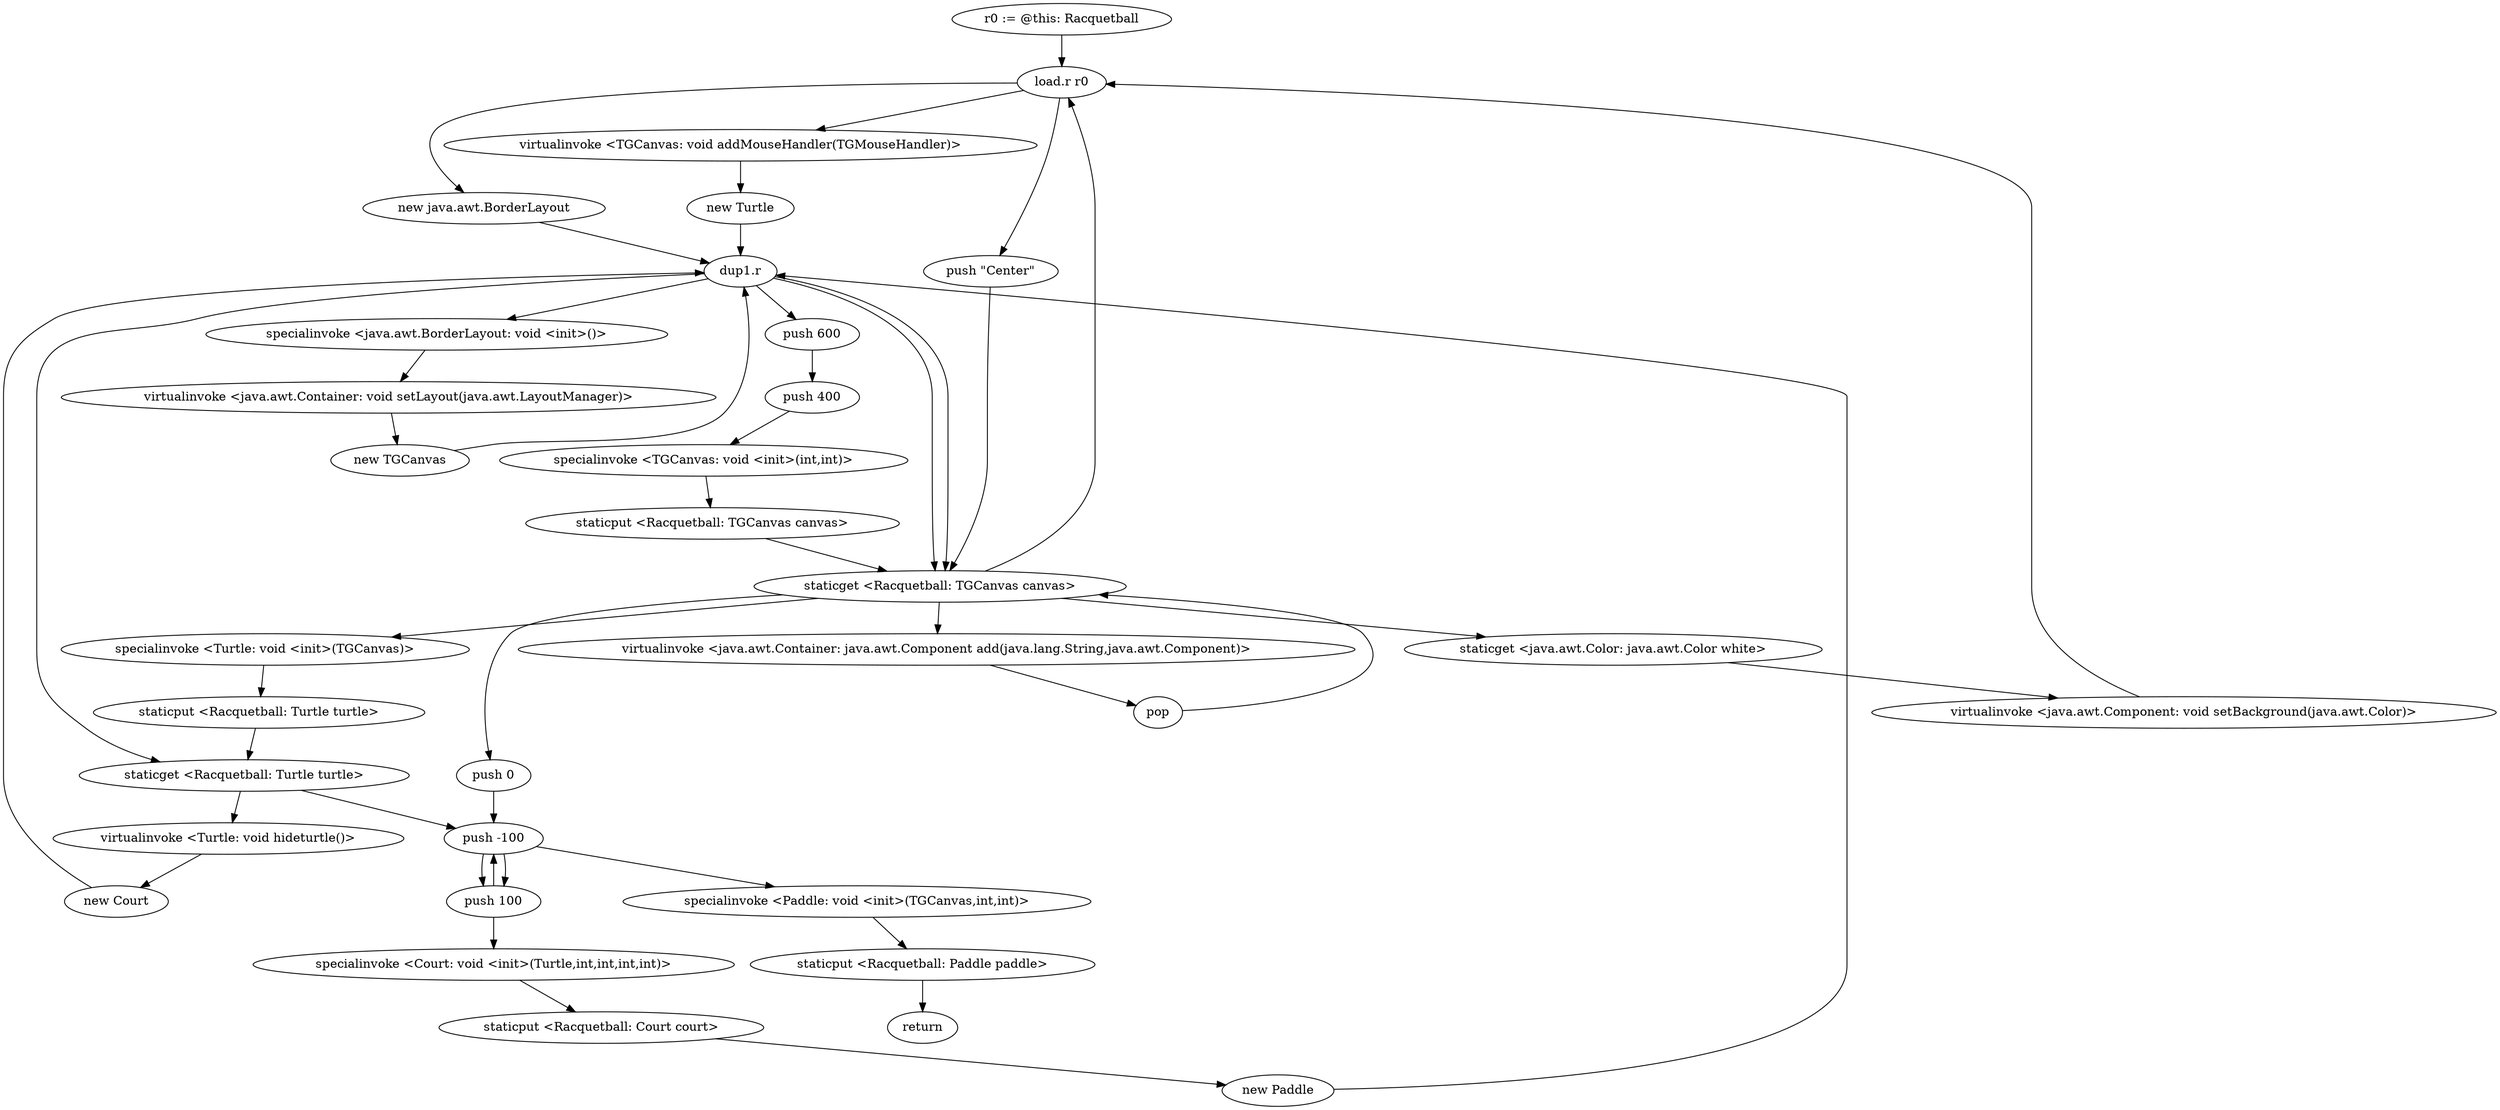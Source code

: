digraph "" {
    "r0 := @this: Racquetball"
    "load.r r0"
    "r0 := @this: Racquetball"->"load.r r0";
    "new java.awt.BorderLayout"
    "load.r r0"->"new java.awt.BorderLayout";
    "dup1.r"
    "new java.awt.BorderLayout"->"dup1.r";
    "specialinvoke <java.awt.BorderLayout: void <init>()>"
    "dup1.r"->"specialinvoke <java.awt.BorderLayout: void <init>()>";
    "virtualinvoke <java.awt.Container: void setLayout(java.awt.LayoutManager)>"
    "specialinvoke <java.awt.BorderLayout: void <init>()>"->"virtualinvoke <java.awt.Container: void setLayout(java.awt.LayoutManager)>";
    "new TGCanvas"
    "virtualinvoke <java.awt.Container: void setLayout(java.awt.LayoutManager)>"->"new TGCanvas";
    "new TGCanvas"->"dup1.r";
    "push 600"
    "dup1.r"->"push 600";
    "push 400"
    "push 600"->"push 400";
    "specialinvoke <TGCanvas: void <init>(int,int)>"
    "push 400"->"specialinvoke <TGCanvas: void <init>(int,int)>";
    "staticput <Racquetball: TGCanvas canvas>"
    "specialinvoke <TGCanvas: void <init>(int,int)>"->"staticput <Racquetball: TGCanvas canvas>";
    "staticget <Racquetball: TGCanvas canvas>"
    "staticput <Racquetball: TGCanvas canvas>"->"staticget <Racquetball: TGCanvas canvas>";
    "staticget <java.awt.Color: java.awt.Color white>"
    "staticget <Racquetball: TGCanvas canvas>"->"staticget <java.awt.Color: java.awt.Color white>";
    "virtualinvoke <java.awt.Component: void setBackground(java.awt.Color)>"
    "staticget <java.awt.Color: java.awt.Color white>"->"virtualinvoke <java.awt.Component: void setBackground(java.awt.Color)>";
    "virtualinvoke <java.awt.Component: void setBackground(java.awt.Color)>"->"load.r r0";
    "push \"Center\""
    "load.r r0"->"push \"Center\"";
    "push \"Center\""->"staticget <Racquetball: TGCanvas canvas>";
    "virtualinvoke <java.awt.Container: java.awt.Component add(java.lang.String,java.awt.Component)>"
    "staticget <Racquetball: TGCanvas canvas>"->"virtualinvoke <java.awt.Container: java.awt.Component add(java.lang.String,java.awt.Component)>";
    "pop"
    "virtualinvoke <java.awt.Container: java.awt.Component add(java.lang.String,java.awt.Component)>"->"pop";
    "pop"->"staticget <Racquetball: TGCanvas canvas>";
    "staticget <Racquetball: TGCanvas canvas>"->"load.r r0";
    "virtualinvoke <TGCanvas: void addMouseHandler(TGMouseHandler)>"
    "load.r r0"->"virtualinvoke <TGCanvas: void addMouseHandler(TGMouseHandler)>";
    "new Turtle"
    "virtualinvoke <TGCanvas: void addMouseHandler(TGMouseHandler)>"->"new Turtle";
    "new Turtle"->"dup1.r";
    "dup1.r"->"staticget <Racquetball: TGCanvas canvas>";
    "specialinvoke <Turtle: void <init>(TGCanvas)>"
    "staticget <Racquetball: TGCanvas canvas>"->"specialinvoke <Turtle: void <init>(TGCanvas)>";
    "staticput <Racquetball: Turtle turtle>"
    "specialinvoke <Turtle: void <init>(TGCanvas)>"->"staticput <Racquetball: Turtle turtle>";
    "staticget <Racquetball: Turtle turtle>"
    "staticput <Racquetball: Turtle turtle>"->"staticget <Racquetball: Turtle turtle>";
    "virtualinvoke <Turtle: void hideturtle()>"
    "staticget <Racquetball: Turtle turtle>"->"virtualinvoke <Turtle: void hideturtle()>";
    "new Court"
    "virtualinvoke <Turtle: void hideturtle()>"->"new Court";
    "new Court"->"dup1.r";
    "dup1.r"->"staticget <Racquetball: Turtle turtle>";
    "push -100"
    "staticget <Racquetball: Turtle turtle>"->"push -100";
    "push 100"
    "push -100"->"push 100";
    "push 100"->"push -100";
    "push -100"->"push 100";
    "specialinvoke <Court: void <init>(Turtle,int,int,int,int)>"
    "push 100"->"specialinvoke <Court: void <init>(Turtle,int,int,int,int)>";
    "staticput <Racquetball: Court court>"
    "specialinvoke <Court: void <init>(Turtle,int,int,int,int)>"->"staticput <Racquetball: Court court>";
    "new Paddle"
    "staticput <Racquetball: Court court>"->"new Paddle";
    "new Paddle"->"dup1.r";
    "dup1.r"->"staticget <Racquetball: TGCanvas canvas>";
    "push 0"
    "staticget <Racquetball: TGCanvas canvas>"->"push 0";
    "push 0"->"push -100";
    "specialinvoke <Paddle: void <init>(TGCanvas,int,int)>"
    "push -100"->"specialinvoke <Paddle: void <init>(TGCanvas,int,int)>";
    "staticput <Racquetball: Paddle paddle>"
    "specialinvoke <Paddle: void <init>(TGCanvas,int,int)>"->"staticput <Racquetball: Paddle paddle>";
    "return"
    "staticput <Racquetball: Paddle paddle>"->"return";
}
